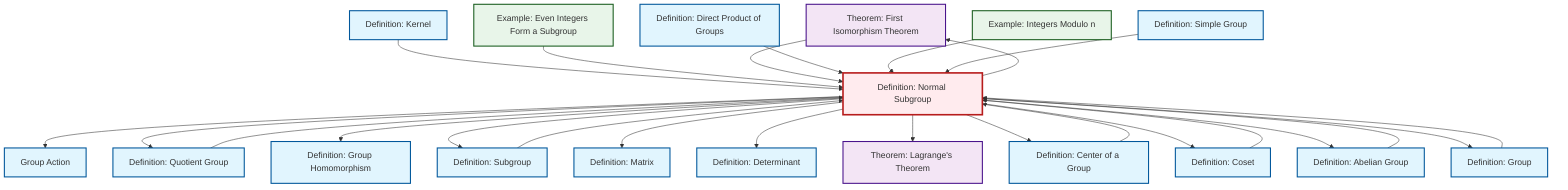 graph TD
    classDef definition fill:#e1f5fe,stroke:#01579b,stroke-width:2px
    classDef theorem fill:#f3e5f5,stroke:#4a148c,stroke-width:2px
    classDef axiom fill:#fff3e0,stroke:#e65100,stroke-width:2px
    classDef example fill:#e8f5e9,stroke:#1b5e20,stroke-width:2px
    classDef current fill:#ffebee,stroke:#b71c1c,stroke-width:3px
    thm-first-isomorphism["Theorem: First Isomorphism Theorem"]:::theorem
    def-abelian-group["Definition: Abelian Group"]:::definition
    def-group["Definition: Group"]:::definition
    def-group-action["Group Action"]:::definition
    def-direct-product["Definition: Direct Product of Groups"]:::definition
    def-coset["Definition: Coset"]:::definition
    def-homomorphism["Definition: Group Homomorphism"]:::definition
    def-quotient-group["Definition: Quotient Group"]:::definition
    ex-even-integers-subgroup["Example: Even Integers Form a Subgroup"]:::example
    def-normal-subgroup["Definition: Normal Subgroup"]:::definition
    def-kernel["Definition: Kernel"]:::definition
    thm-lagrange["Theorem: Lagrange's Theorem"]:::theorem
    ex-quotient-integers-mod-n["Example: Integers Modulo n"]:::example
    def-determinant["Definition: Determinant"]:::definition
    def-center-of-group["Definition: Center of a Group"]:::definition
    def-simple-group["Definition: Simple Group"]:::definition
    def-subgroup["Definition: Subgroup"]:::definition
    def-matrix["Definition: Matrix"]:::definition
    def-abelian-group --> def-normal-subgroup
    def-normal-subgroup --> def-group-action
    def-normal-subgroup --> thm-first-isomorphism
    def-normal-subgroup --> def-quotient-group
    def-normal-subgroup --> def-homomorphism
    def-kernel --> def-normal-subgroup
    def-normal-subgroup --> def-subgroup
    def-normal-subgroup --> def-matrix
    def-group --> def-normal-subgroup
    def-normal-subgroup --> def-determinant
    def-quotient-group --> def-normal-subgroup
    def-coset --> def-normal-subgroup
    def-normal-subgroup --> thm-lagrange
    ex-even-integers-subgroup --> def-normal-subgroup
    thm-first-isomorphism --> def-normal-subgroup
    def-subgroup --> def-normal-subgroup
    def-direct-product --> def-normal-subgroup
    def-normal-subgroup --> def-center-of-group
    def-normal-subgroup --> def-coset
    def-center-of-group --> def-normal-subgroup
    def-normal-subgroup --> def-abelian-group
    ex-quotient-integers-mod-n --> def-normal-subgroup
    def-normal-subgroup --> def-group
    def-simple-group --> def-normal-subgroup
    class def-normal-subgroup current